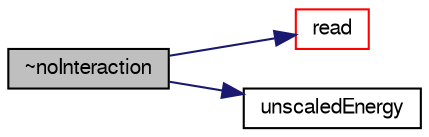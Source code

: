 digraph "~noInteraction"
{
  bgcolor="transparent";
  edge [fontname="FreeSans",fontsize="10",labelfontname="FreeSans",labelfontsize="10"];
  node [fontname="FreeSans",fontsize="10",shape=record];
  rankdir="LR";
  Node2 [label="~noInteraction",height=0.2,width=0.4,color="black", fillcolor="grey75", style="filled", fontcolor="black"];
  Node2 -> Node3 [color="midnightblue",fontsize="10",style="solid",fontname="FreeSans"];
  Node3 [label="read",height=0.2,width=0.4,color="red",URL="$a24470.html#a646f6b9e314f4e96310c6291a2be3579",tooltip="Read dictionary. "];
  Node2 -> Node5 [color="midnightblue",fontsize="10",style="solid",fontname="FreeSans"];
  Node5 [label="unscaledEnergy",height=0.2,width=0.4,color="black",URL="$a24470.html#a83578b87f1b5c24f33e63b3327599dff"];
}
